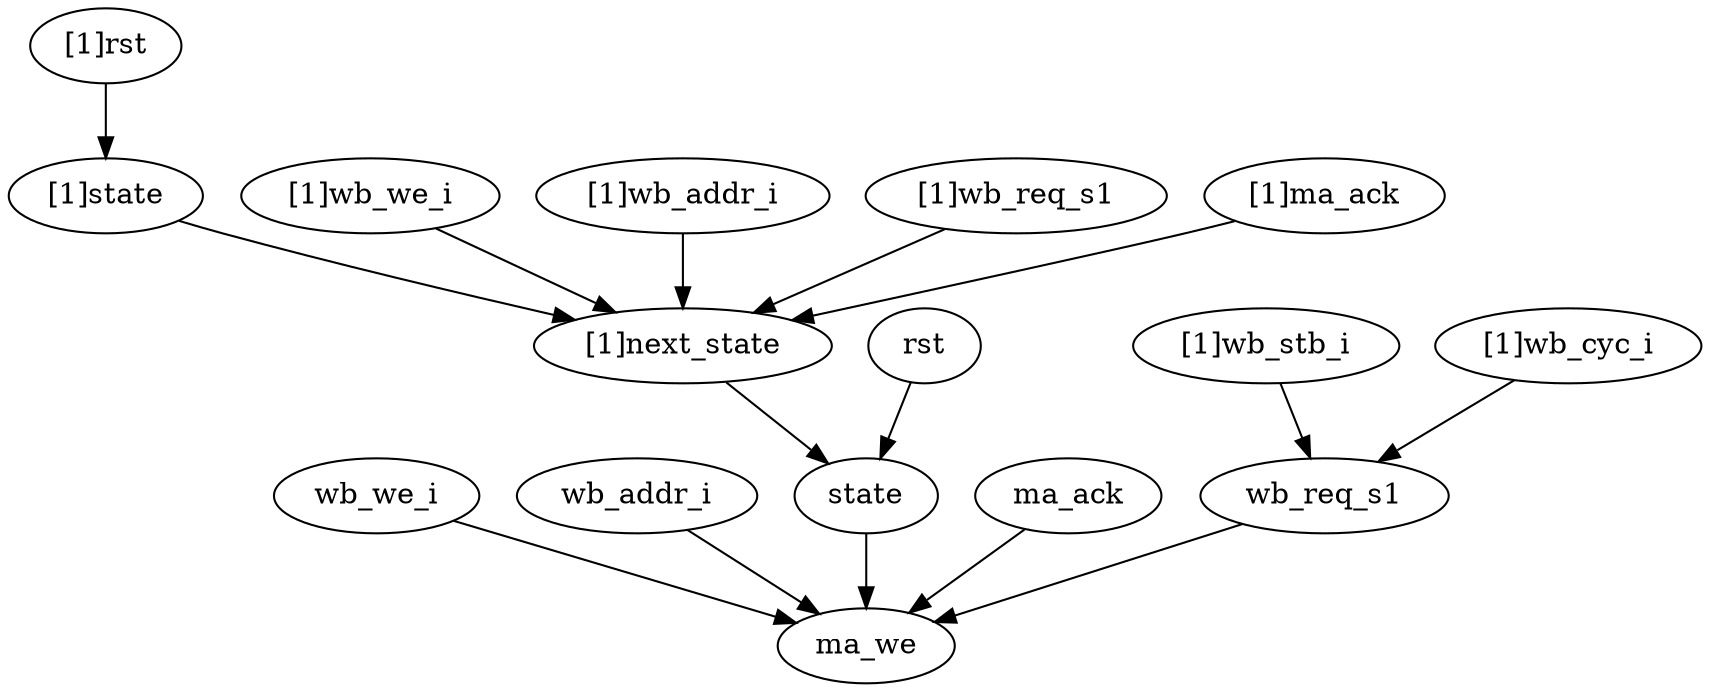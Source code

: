 strict digraph "" {
	wb_req_s1	 [complexity=3,
		importance=0.0848923429476,
		rank=0.0282974476492];
	ma_we	 [complexity=0,
		importance=0.0351641960075,
		rank=0.0];
	wb_req_s1 -> ma_we;
	wb_we_i	 [complexity=3,
		importance=0.0600282209316,
		rank=0.0200094069772];
	wb_we_i -> ma_we;
	"[1]state"	 [complexity=6,
		importance=2.1343271626,
		rank=0.355721193767];
	"[1]next_state"	 [complexity=3,
		importance=0.206410215661,
		rank=0.0688034052204];
	"[1]state" -> "[1]next_state";
	wb_addr_i	 [complexity=3,
		importance=0.0600282209316,
		rank=0.0200094069772];
	wb_addr_i -> ma_we;
	"[1]wb_we_i"	 [complexity=15,
		importance=0.850504887569,
		rank=0.0567003258379];
	"[1]wb_we_i" -> "[1]next_state";
	state	 [complexity=1,
		importance=0.140553398005,
		rank=0.140553398005];
	"[1]next_state" -> state;
	"[1]rst"	 [complexity=7,
		importance=4.29351835013,
		rank=0.613359764304];
	"[1]rst" -> "[1]state";
	state -> ma_we;
	"[1]wb_addr_i"	 [complexity=15,
		importance=0.850504887569,
		rank=0.0567003258379];
	"[1]wb_addr_i" -> "[1]next_state";
	"[1]wb_stb_i"	 [complexity=6,
		importance=0.109756367872,
		rank=0.0182927279786];
	"[1]wb_stb_i" -> wb_req_s1;
	"[1]wb_req_s1"	 [complexity=15,
		importance=0.875369009585,
		rank=0.0583579339723];
	"[1]wb_req_s1" -> "[1]next_state";
	"[1]ma_ack"	 [complexity=5,
		importance=0.437684456247,
		rank=0.0875368912493];
	"[1]ma_ack" -> "[1]next_state";
	rst	 [complexity=2,
		importance=0.305970820935,
		rank=0.152985410467];
	rst -> state;
	ma_ack	 [complexity=1,
		importance=0.0600282209316,
		rank=0.0600282209316];
	ma_ack -> ma_we;
	"[1]wb_cyc_i"	 [complexity=6,
		importance=0.109756367872,
		rank=0.0182927279786];
	"[1]wb_cyc_i" -> wb_req_s1;
}
